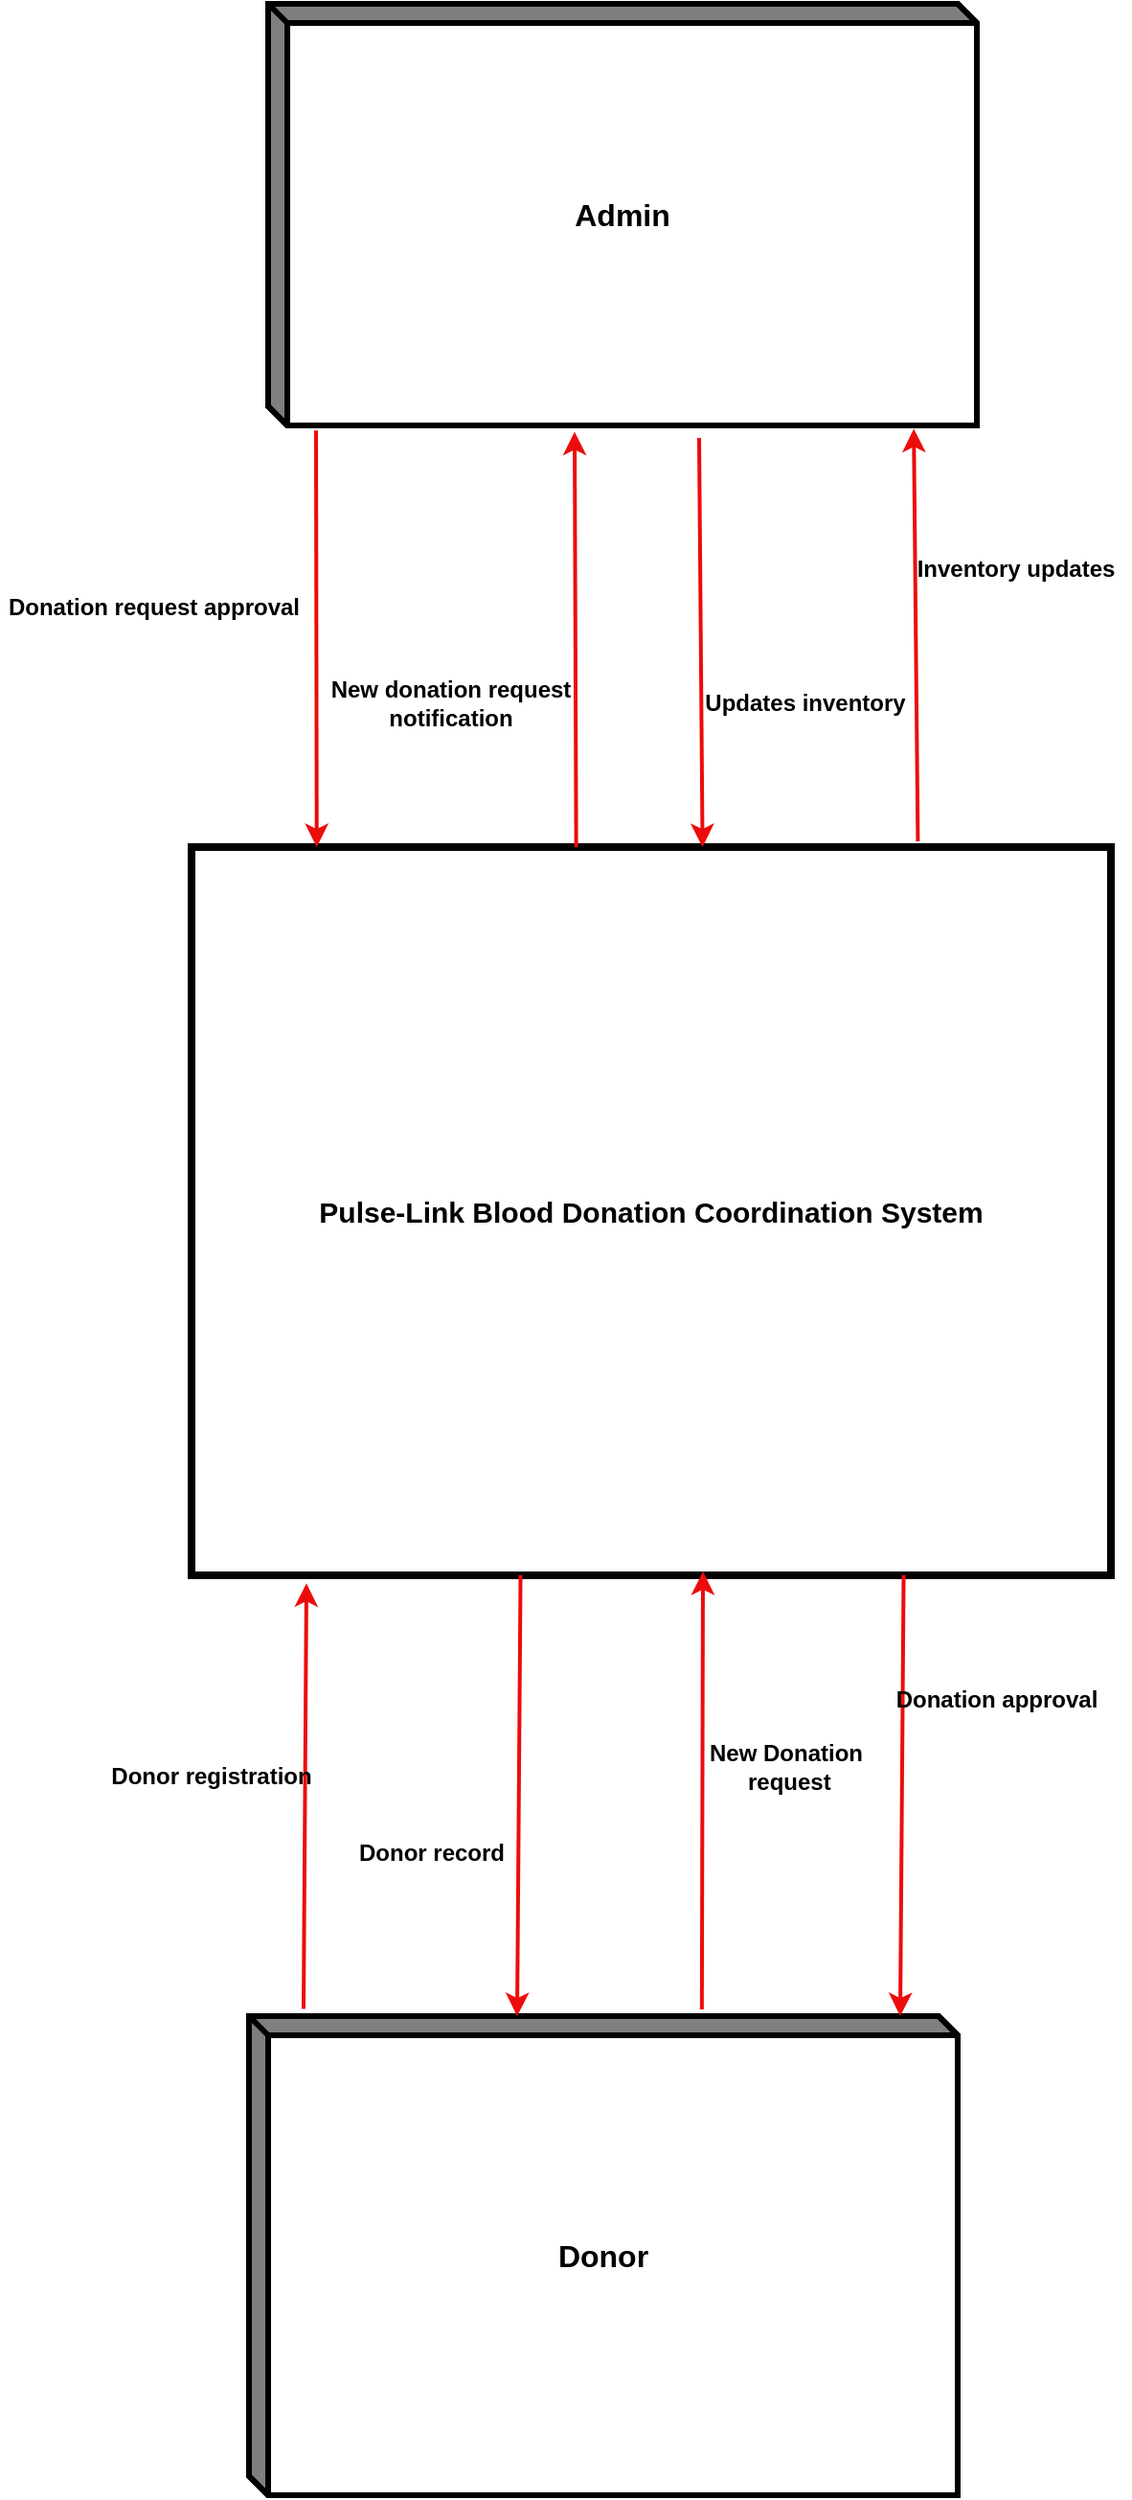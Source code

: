 <mxfile version="24.5.5" type="github">
  <diagram name="Page-1" id="o3qVc1KRGDMXkPvahl4T">
    <mxGraphModel dx="1235" dy="665" grid="1" gridSize="10" guides="1" tooltips="1" connect="1" arrows="1" fold="1" page="1" pageScale="1" pageWidth="850" pageHeight="1100" math="0" shadow="0">
      <root>
        <mxCell id="0" />
        <mxCell id="1" parent="0" />
        <mxCell id="gqL-eRgPvEE4QnY63Mdj-1" value="&lt;b&gt;&lt;font style=&quot;font-size: 15px;&quot;&gt;Pulse-Link Blood Donation Coordination System&lt;/font&gt;&lt;/b&gt;" style="html=1;dashed=0;whiteSpace=wrap;strokeWidth=4;" vertex="1" parent="1">
          <mxGeometry x="190" y="500" width="480" height="380" as="geometry" />
        </mxCell>
        <mxCell id="gqL-eRgPvEE4QnY63Mdj-2" value="&lt;b&gt;&lt;font style=&quot;font-size: 16px;&quot;&gt;Admin&lt;/font&gt;&lt;/b&gt;" style="html=1;dashed=0;whiteSpace=wrap;shape=mxgraph.dfd.externalEntity;strokeWidth=3;" vertex="1" parent="1">
          <mxGeometry x="230" y="60" width="370" height="220" as="geometry" />
        </mxCell>
        <mxCell id="gqL-eRgPvEE4QnY63Mdj-4" value="&lt;b&gt;&lt;font style=&quot;font-size: 16px;&quot;&gt;Donor&lt;/font&gt;&lt;/b&gt;" style="html=1;dashed=0;whiteSpace=wrap;shape=mxgraph.dfd.externalEntity;strokeWidth=3;" vertex="1" parent="1">
          <mxGeometry x="220" y="1110" width="370" height="250" as="geometry" />
        </mxCell>
        <mxCell id="gqL-eRgPvEE4QnY63Mdj-13" value="" style="endArrow=classic;html=1;rounded=0;exitX=0.114;exitY=1.005;exitDx=0;exitDy=0;exitPerimeter=0;entryX=0.172;entryY=-0.004;entryDx=0;entryDy=0;entryPerimeter=0;strokeWidth=2;strokeColor=#ed0c0c;" edge="1" parent="1">
          <mxGeometry width="50" height="50" relative="1" as="geometry">
            <mxPoint x="255.0" y="282.62" as="sourcePoint" />
            <mxPoint x="255.38" y="500" as="targetPoint" />
          </mxGeometry>
        </mxCell>
        <mxCell id="gqL-eRgPvEE4QnY63Mdj-14" value="" style="endArrow=classic;html=1;rounded=0;entryX=0.406;entryY=1.008;entryDx=0;entryDy=0;entryPerimeter=0;exitX=0.398;exitY=-0.004;exitDx=0;exitDy=0;exitPerimeter=0;strokeWidth=2;strokeColor=#ed0c0c;" edge="1" parent="1">
          <mxGeometry width="50" height="50" relative="1" as="geometry">
            <mxPoint x="390.82" y="500" as="sourcePoint" />
            <mxPoint x="390" y="283.28" as="targetPoint" />
          </mxGeometry>
        </mxCell>
        <mxCell id="gqL-eRgPvEE4QnY63Mdj-15" value="" style="endArrow=classic;html=1;rounded=0;exitX=0.633;exitY=1.019;exitDx=0;exitDy=0;exitPerimeter=0;entryX=0.575;entryY=-0.006;entryDx=0;entryDy=0;entryPerimeter=0;strokeWidth=2;strokeColor=#ed0c0c;" edge="1" parent="1">
          <mxGeometry width="50" height="50" relative="1" as="geometry">
            <mxPoint x="455.0" y="286.46" as="sourcePoint" />
            <mxPoint x="456.79" y="500" as="targetPoint" />
          </mxGeometry>
        </mxCell>
        <mxCell id="gqL-eRgPvEE4QnY63Mdj-16" value="" style="endArrow=classic;html=1;rounded=0;entryX=0.911;entryY=1.008;entryDx=0;entryDy=0;entryPerimeter=0;exitX=0.79;exitY=-0.008;exitDx=0;exitDy=0;exitPerimeter=0;strokeWidth=2;strokeColor=#ed0c0c;" edge="1" parent="1" source="gqL-eRgPvEE4QnY63Mdj-1" target="gqL-eRgPvEE4QnY63Mdj-2">
          <mxGeometry width="50" height="50" relative="1" as="geometry">
            <mxPoint x="570" y="490" as="sourcePoint" />
            <mxPoint x="570" y="420" as="targetPoint" />
          </mxGeometry>
        </mxCell>
        <mxCell id="gqL-eRgPvEE4QnY63Mdj-17" value="Donation request approval" style="text;html=1;align=center;verticalAlign=middle;resizable=0;points=[];autosize=1;strokeColor=none;fillColor=none;fontSize=12;fontStyle=1" vertex="1" parent="1">
          <mxGeometry x="90" y="360" width="160" height="30" as="geometry" />
        </mxCell>
        <mxCell id="gqL-eRgPvEE4QnY63Mdj-18" value="Inventory updates" style="text;html=1;align=center;verticalAlign=middle;resizable=0;points=[];autosize=1;strokeColor=none;fillColor=none;fontSize=12;fontStyle=1" vertex="1" parent="1">
          <mxGeometry x="560" y="340" width="120" height="30" as="geometry" />
        </mxCell>
        <mxCell id="gqL-eRgPvEE4QnY63Mdj-19" value="New donation request&lt;div style=&quot;font-size: 12px;&quot;&gt;notification&lt;/div&gt;" style="text;html=1;align=center;verticalAlign=middle;resizable=0;points=[];autosize=1;strokeColor=none;fillColor=none;fontSize=12;fontStyle=1" vertex="1" parent="1">
          <mxGeometry x="255" y="405" width="140" height="40" as="geometry" />
        </mxCell>
        <mxCell id="gqL-eRgPvEE4QnY63Mdj-20" value="Updates inventory" style="text;html=1;align=center;verticalAlign=middle;resizable=0;points=[];autosize=1;strokeColor=none;fillColor=none;fontSize=12;fontStyle=1" vertex="1" parent="1">
          <mxGeometry x="450" y="410" width="120" height="30" as="geometry" />
        </mxCell>
        <mxCell id="gqL-eRgPvEE4QnY63Mdj-21" value="" style="endArrow=classic;html=1;rounded=0;entryX=0.125;entryY=1.011;entryDx=0;entryDy=0;exitX=0.077;exitY=-0.015;exitDx=0;exitDy=0;exitPerimeter=0;entryPerimeter=0;strokeWidth=2;strokeColor=#ed0c0c;" edge="1" parent="1" source="gqL-eRgPvEE4QnY63Mdj-4" target="gqL-eRgPvEE4QnY63Mdj-1">
          <mxGeometry width="50" height="50" relative="1" as="geometry">
            <mxPoint x="310" y="1060" as="sourcePoint" />
            <mxPoint x="360" y="1010" as="targetPoint" />
          </mxGeometry>
        </mxCell>
        <mxCell id="gqL-eRgPvEE4QnY63Mdj-22" value="" style="endArrow=classic;html=1;rounded=0;exitX=0.272;exitY=1.001;exitDx=0;exitDy=0;exitPerimeter=0;entryX=0.267;entryY=0.002;entryDx=0;entryDy=0;entryPerimeter=0;strokeWidth=2;strokeColor=#ed0c0c;" edge="1" parent="1">
          <mxGeometry width="50" height="50" relative="1" as="geometry">
            <mxPoint x="361.77" y="879.88" as="sourcePoint" />
            <mxPoint x="360.0" y="1110" as="targetPoint" />
          </mxGeometry>
        </mxCell>
        <mxCell id="gqL-eRgPvEE4QnY63Mdj-23" value="Donor registration" style="text;html=1;align=center;verticalAlign=middle;resizable=0;points=[];autosize=1;strokeColor=none;fillColor=none;fontSize=12;fontStyle=1" vertex="1" parent="1">
          <mxGeometry x="140" y="970" width="120" height="30" as="geometry" />
        </mxCell>
        <mxCell id="gqL-eRgPvEE4QnY63Mdj-24" value="Donor record" style="text;html=1;align=center;verticalAlign=middle;resizable=0;points=[];autosize=1;strokeColor=none;fillColor=none;fontSize=12;fontStyle=1" vertex="1" parent="1">
          <mxGeometry x="270" y="1010" width="90" height="30" as="geometry" />
        </mxCell>
        <mxCell id="gqL-eRgPvEE4QnY63Mdj-25" value="" style="endArrow=classic;html=1;rounded=0;entryX=0.125;entryY=1.011;entryDx=0;entryDy=0;exitX=0.639;exitY=-0.014;exitDx=0;exitDy=0;exitPerimeter=0;entryPerimeter=0;strokeWidth=2;strokeColor=#ed0c0c;" edge="1" parent="1" source="gqL-eRgPvEE4QnY63Mdj-4">
          <mxGeometry width="50" height="50" relative="1" as="geometry">
            <mxPoint x="455" y="1100" as="sourcePoint" />
            <mxPoint x="457" y="878" as="targetPoint" />
          </mxGeometry>
        </mxCell>
        <mxCell id="gqL-eRgPvEE4QnY63Mdj-26" value="New Donation&lt;div style=&quot;font-size: 12px;&quot;&gt;&amp;nbsp;request&lt;/div&gt;" style="text;html=1;align=center;verticalAlign=middle;resizable=0;points=[];autosize=1;strokeColor=none;fillColor=none;fontSize=12;fontStyle=1" vertex="1" parent="1">
          <mxGeometry x="450" y="960" width="100" height="40" as="geometry" />
        </mxCell>
        <mxCell id="gqL-eRgPvEE4QnY63Mdj-27" value="" style="endArrow=classic;html=1;rounded=0;exitX=0.272;exitY=1.001;exitDx=0;exitDy=0;exitPerimeter=0;entryX=0.267;entryY=0.002;entryDx=0;entryDy=0;entryPerimeter=0;strokeWidth=2;strokeColor=#ed0c0c;" edge="1" parent="1">
          <mxGeometry width="50" height="50" relative="1" as="geometry">
            <mxPoint x="561.77" y="879.88" as="sourcePoint" />
            <mxPoint x="560" y="1110" as="targetPoint" />
          </mxGeometry>
        </mxCell>
        <mxCell id="gqL-eRgPvEE4QnY63Mdj-28" value="Donation approval" style="text;html=1;align=center;verticalAlign=middle;resizable=0;points=[];autosize=1;strokeColor=none;fillColor=none;fontSize=12;fontStyle=1" vertex="1" parent="1">
          <mxGeometry x="550" y="930" width="120" height="30" as="geometry" />
        </mxCell>
      </root>
    </mxGraphModel>
  </diagram>
</mxfile>
